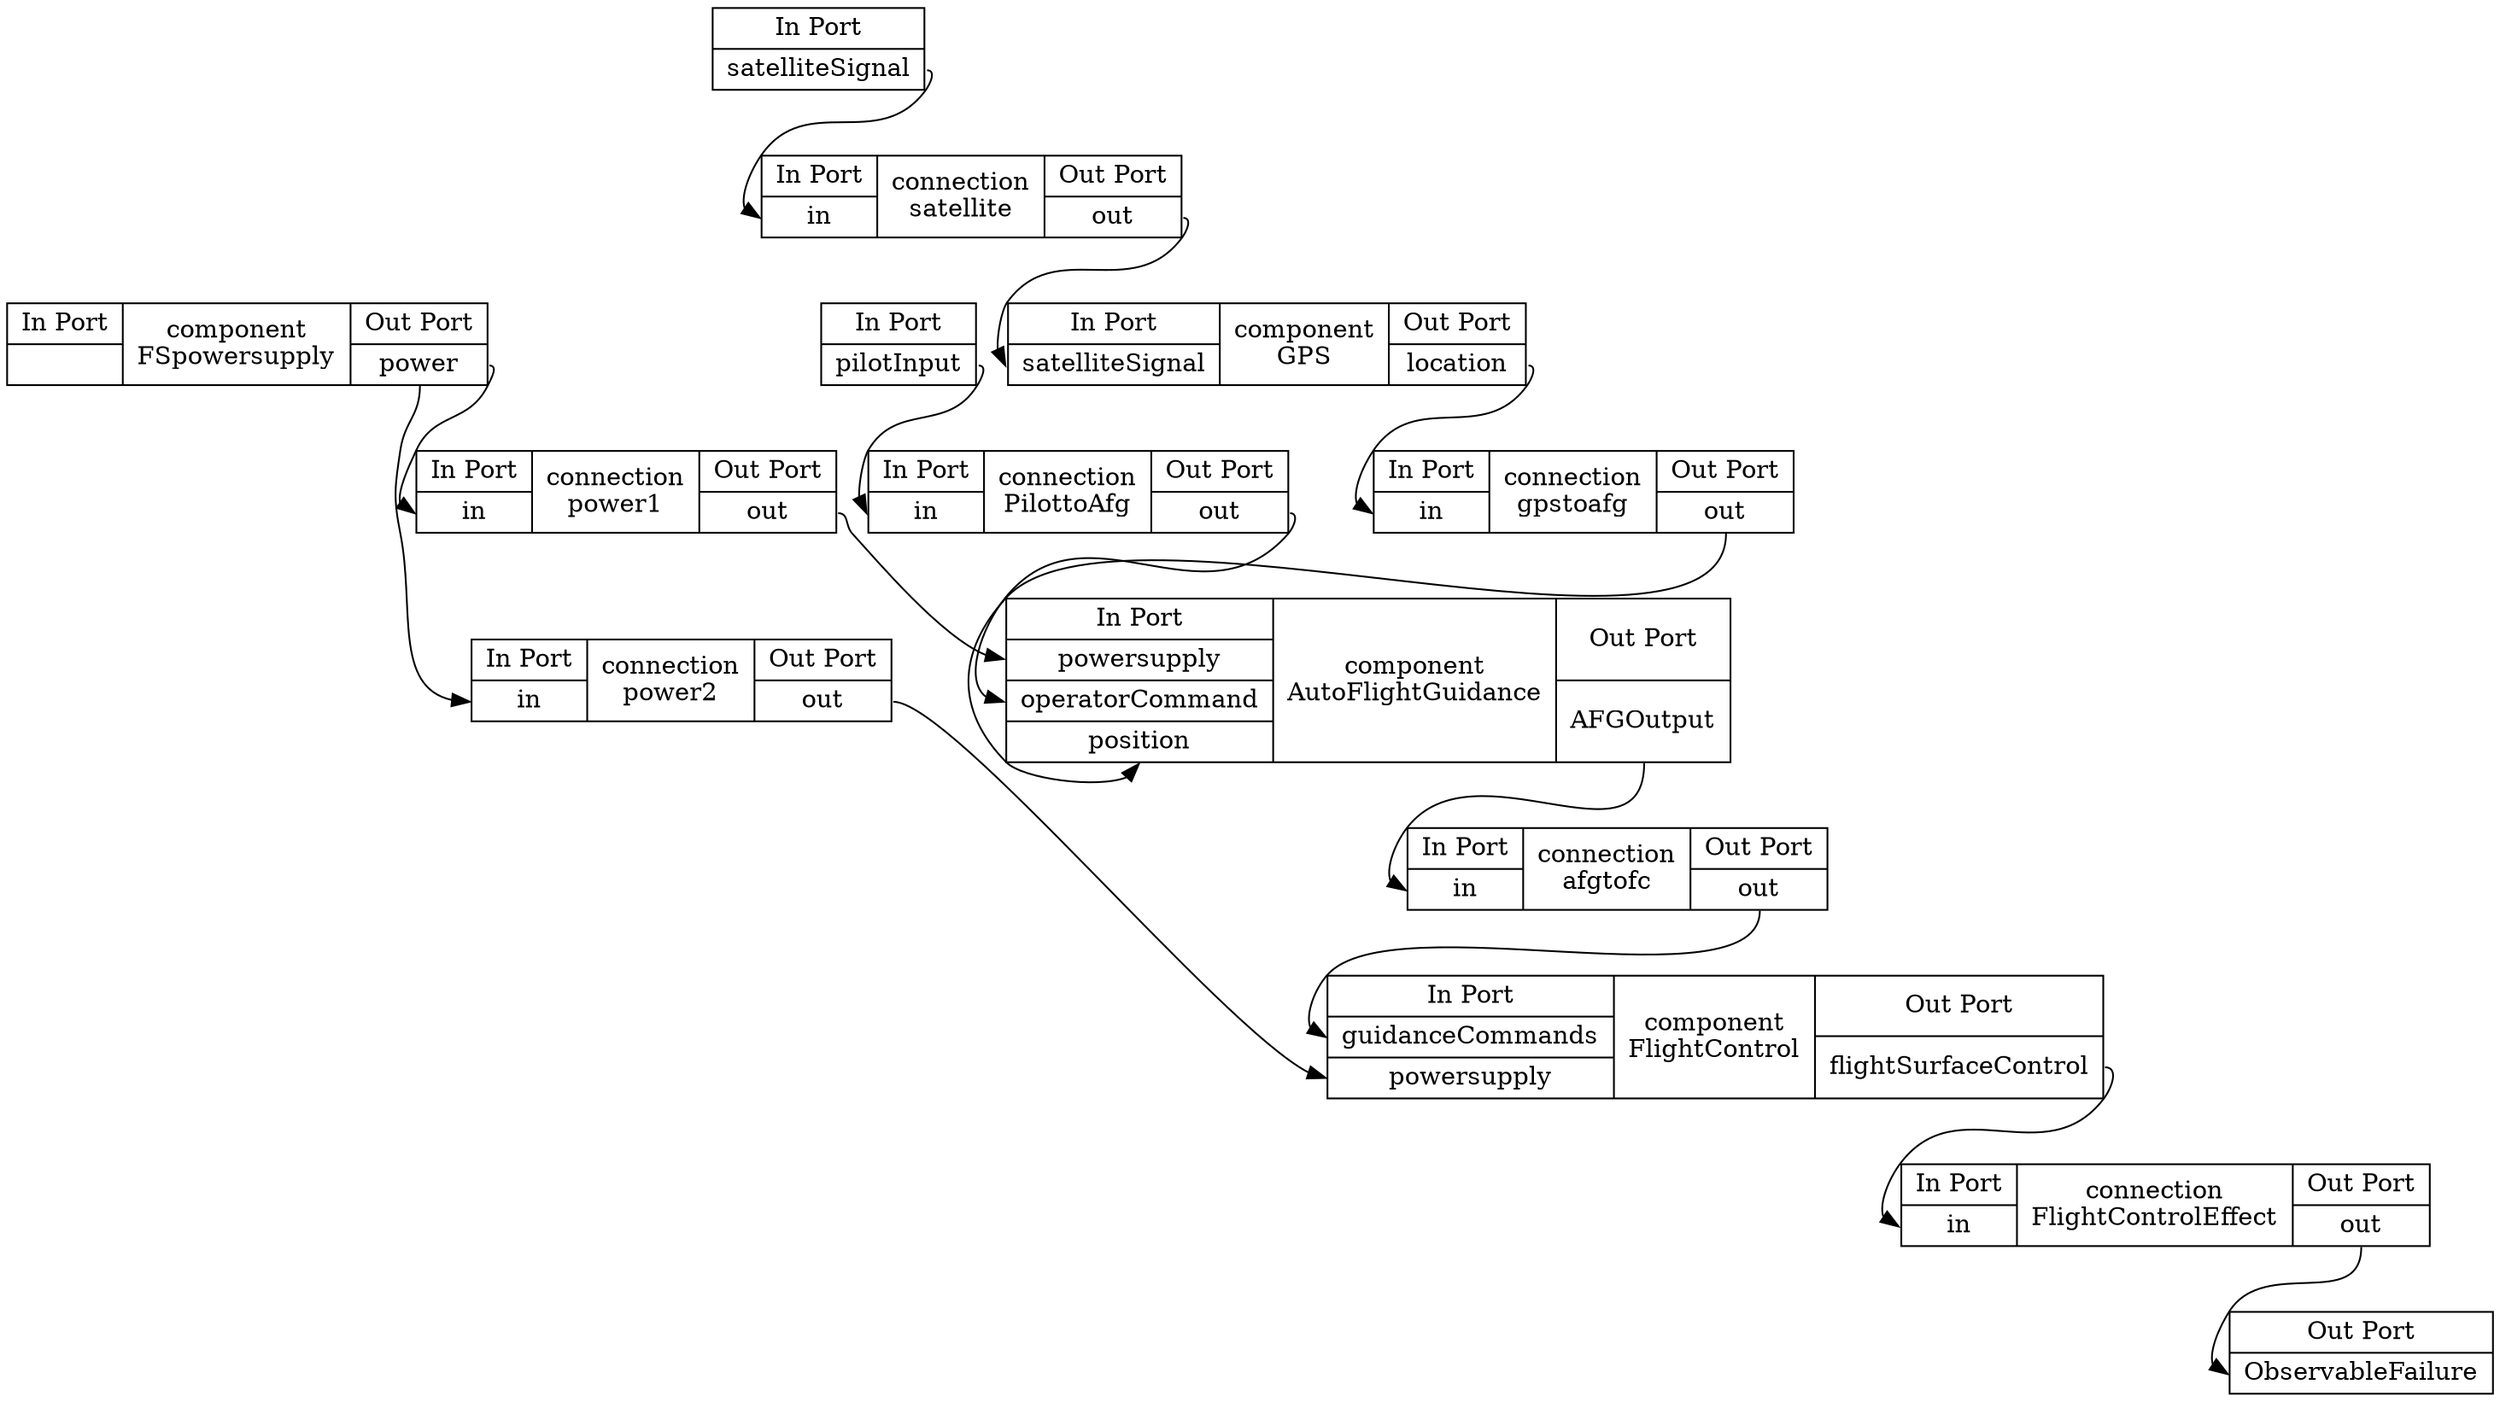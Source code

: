 digraph "component:$$AWAS#FlightSystem_tier1_Instance" {

  rankdir=TB

   "component:$$AWAS$FlightSystem_tier1_Instance#AutoFlightGuidance" [label="{In Port|<powersupply>powersupply|<operatorCommand>operatorCommand|<position>position} |component\nAutoFlightGuidance|{Out Port|<AFGOutput>AFGOutput} ",  shape="record"] 
   "component:$$AWAS$FlightSystem_tier1_Instance#FSpowersupply" [label="{In Port|} |component\nFSpowersupply|{Out Port|<power>power} ",  shape="record"] 
   "component:$$AWAS$FlightSystem_tier1_Instance#FlightControl" [label="{In Port|<guidanceCommands>guidanceCommands|<powersupply>powersupply} |component\nFlightControl|{Out Port|<flightSurfaceControl>flightSurfaceControl} ",  shape="record"] 
   "component:$$AWAS$FlightSystem_tier1_Instance#GPS" [label="{In Port|<satelliteSignal>satelliteSignal} |component\nGPS|{Out Port|<location>location} ",  shape="record"] 
   "connection:$$AWAS$FlightSystem_tier1_Instance#FlightControlEffect" [label="{In Port|<in>in} |connection\nFlightControlEffect|{Out Port|<out>out} ",  shape="record"] 
   "connection:$$AWAS$FlightSystem_tier1_Instance#PilottoAfg" [label="{In Port|<in>in} |connection\nPilottoAfg|{Out Port|<out>out} ",  shape="record"] 
   "connection:$$AWAS$FlightSystem_tier1_Instance#afgtofc" [label="{In Port|<in>in} |connection\nafgtofc|{Out Port|<out>out} ",  shape="record"] 
   "connection:$$AWAS$FlightSystem_tier1_Instance#gpstoafg" [label="{In Port|<in>in} |connection\ngpstoafg|{Out Port|<out>out} ",  shape="record"] 
   "connection:$$AWAS$FlightSystem_tier1_Instance#power1" [label="{In Port|<in>in} |connection\npower1|{Out Port|<out>out} ",  shape="record"] 
   "connection:$$AWAS$FlightSystem_tier1_Instance#power2" [label="{In Port|<in>in} |connection\npower2|{Out Port|<out>out} ",  shape="record"] 
   "connection:$$AWAS$FlightSystem_tier1_Instance#satellite" [label="{In Port|<in>in} |connection\nsatellite|{Out Port|<out>out} ",  shape="record"] 
   "port-in:$$AWAS$FlightSystem_tier1_Instance#pilotInput" [label="{In Port|<pilotInput>pilotInput}", rank="source", shape="record"] 
   "port-in:$$AWAS$FlightSystem_tier1_Instance#satelliteSignal" [label="{In Port|<satelliteSignal>satelliteSignal}", rank="source", shape="record"] 
   "port-out:$$AWAS$FlightSystem_tier1_Instance#ObservableFailure" [label="{Out Port|<ObservableFailure>ObservableFailure}", rank="sink", shape="record"] 

   "component:$$AWAS$FlightSystem_tier1_Instance#AutoFlightGuidance" -> "connection:$$AWAS$FlightSystem_tier1_Instance#afgtofc" [headport=in, tailport=AFGOutput] 
   "component:$$AWAS$FlightSystem_tier1_Instance#FSpowersupply" -> "connection:$$AWAS$FlightSystem_tier1_Instance#power1" [headport=in, tailport=power] 
   "component:$$AWAS$FlightSystem_tier1_Instance#FSpowersupply" -> "connection:$$AWAS$FlightSystem_tier1_Instance#power2" [headport=in, tailport=power] 
   "component:$$AWAS$FlightSystem_tier1_Instance#FlightControl" -> "connection:$$AWAS$FlightSystem_tier1_Instance#FlightControlEffect" [headport=in, tailport=flightSurfaceControl] 
   "component:$$AWAS$FlightSystem_tier1_Instance#GPS" -> "connection:$$AWAS$FlightSystem_tier1_Instance#gpstoafg" [headport=in, tailport=location] 
   "connection:$$AWAS$FlightSystem_tier1_Instance#FlightControlEffect" -> "port-out:$$AWAS$FlightSystem_tier1_Instance#ObservableFailure" [headport=ObservableFailure, tailport=out] 
   "connection:$$AWAS$FlightSystem_tier1_Instance#PilottoAfg" -> "component:$$AWAS$FlightSystem_tier1_Instance#AutoFlightGuidance" [headport=operatorCommand, tailport=out] 
   "connection:$$AWAS$FlightSystem_tier1_Instance#afgtofc" -> "component:$$AWAS$FlightSystem_tier1_Instance#FlightControl" [headport=guidanceCommands, tailport=out] 
   "connection:$$AWAS$FlightSystem_tier1_Instance#gpstoafg" -> "component:$$AWAS$FlightSystem_tier1_Instance#AutoFlightGuidance" [headport=position, tailport=out] 
   "connection:$$AWAS$FlightSystem_tier1_Instance#power1" -> "component:$$AWAS$FlightSystem_tier1_Instance#AutoFlightGuidance" [headport=powersupply, tailport=out] 
   "connection:$$AWAS$FlightSystem_tier1_Instance#power2" -> "component:$$AWAS$FlightSystem_tier1_Instance#FlightControl" [headport=powersupply, tailport=out] 
   "connection:$$AWAS$FlightSystem_tier1_Instance#satellite" -> "component:$$AWAS$FlightSystem_tier1_Instance#GPS" [headport=satelliteSignal, tailport=out] 
   "port-in:$$AWAS$FlightSystem_tier1_Instance#pilotInput" -> "connection:$$AWAS$FlightSystem_tier1_Instance#PilottoAfg" [headport=in, tailport=pilotInput] 
   "port-in:$$AWAS$FlightSystem_tier1_Instance#satelliteSignal" -> "connection:$$AWAS$FlightSystem_tier1_Instance#satellite" [headport=in, tailport=satelliteSignal] 

}